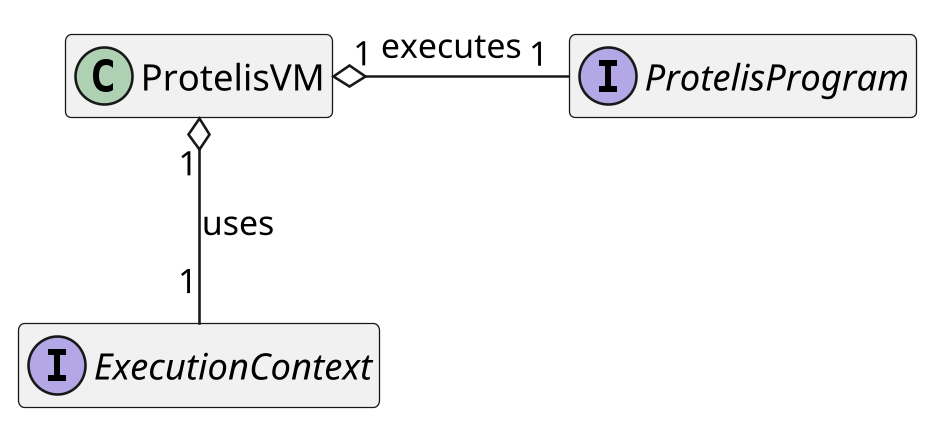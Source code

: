 @startuml

skinparam dpi 250
hide empty members

ProtelisVM "1" o-- "1" ExecutionContext : uses
ProtelisVM "1" o- "1" ProtelisProgram : executes
interface ExecutionContext
interface ProtelisProgram
class ProtelisVM
@enduml
